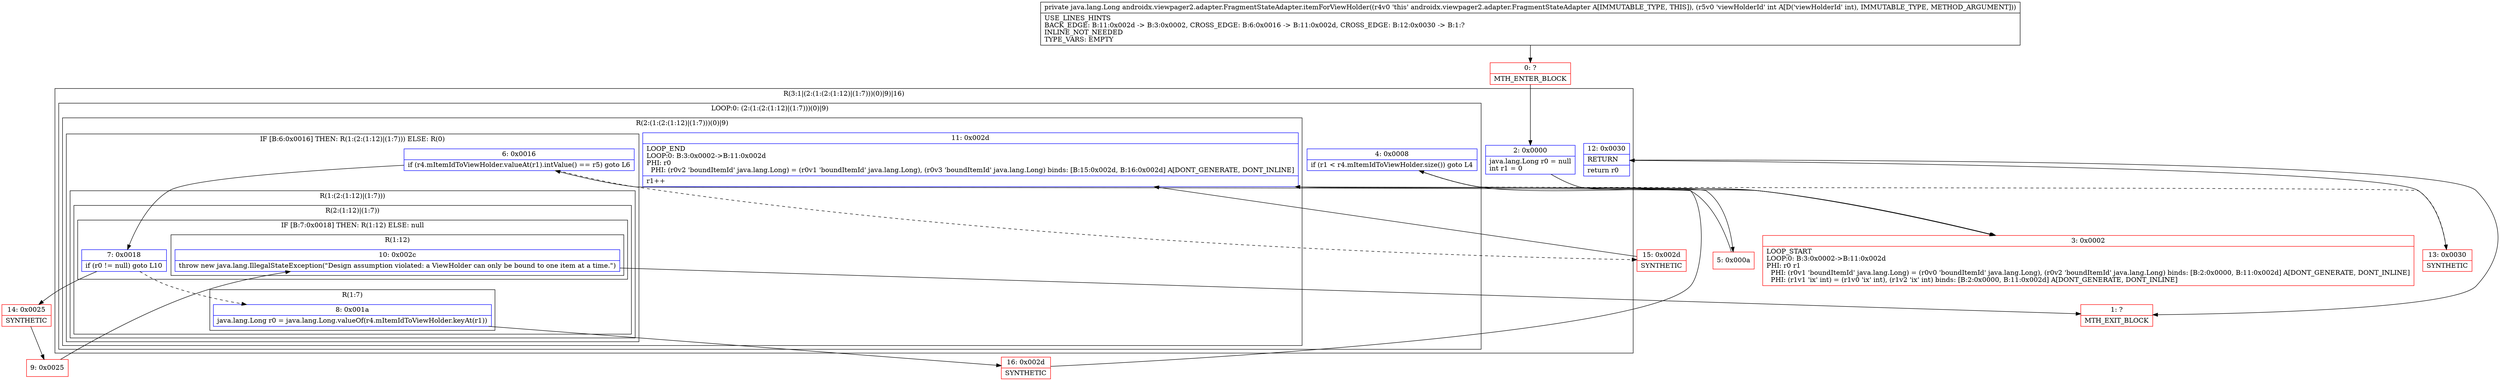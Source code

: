 digraph "CFG forandroidx.viewpager2.adapter.FragmentStateAdapter.itemForViewHolder(I)Ljava\/lang\/Long;" {
subgraph cluster_Region_682157729 {
label = "R(3:1|(2:(1:(2:(1:12)|(1:7)))(0)|9)|16)";
node [shape=record,color=blue];
Node_2 [shape=record,label="{2\:\ 0x0000|java.lang.Long r0 = null\lint r1 = 0\l}"];
subgraph cluster_LoopRegion_1308630432 {
label = "LOOP:0: (2:(1:(2:(1:12)|(1:7)))(0)|9)";
node [shape=record,color=blue];
Node_4 [shape=record,label="{4\:\ 0x0008|if (r1 \< r4.mItemIdToViewHolder.size()) goto L4\l}"];
subgraph cluster_Region_561145647 {
label = "R(2:(1:(2:(1:12)|(1:7)))(0)|9)";
node [shape=record,color=blue];
subgraph cluster_IfRegion_1318902190 {
label = "IF [B:6:0x0016] THEN: R(1:(2:(1:12)|(1:7))) ELSE: R(0)";
node [shape=record,color=blue];
Node_6 [shape=record,label="{6\:\ 0x0016|if (r4.mItemIdToViewHolder.valueAt(r1).intValue() == r5) goto L6\l}"];
subgraph cluster_Region_85768584 {
label = "R(1:(2:(1:12)|(1:7)))";
node [shape=record,color=blue];
subgraph cluster_Region_571116670 {
label = "R(2:(1:12)|(1:7))";
node [shape=record,color=blue];
subgraph cluster_IfRegion_1934119541 {
label = "IF [B:7:0x0018] THEN: R(1:12) ELSE: null";
node [shape=record,color=blue];
Node_7 [shape=record,label="{7\:\ 0x0018|if (r0 != null) goto L10\l}"];
subgraph cluster_Region_1465650427 {
label = "R(1:12)";
node [shape=record,color=blue];
Node_10 [shape=record,label="{10\:\ 0x002c|throw new java.lang.IllegalStateException(\"Design assumption violated: a ViewHolder can only be bound to one item at a time.\")\l}"];
}
}
subgraph cluster_Region_593070852 {
label = "R(1:7)";
node [shape=record,color=blue];
Node_8 [shape=record,label="{8\:\ 0x001a|java.lang.Long r0 = java.lang.Long.valueOf(r4.mItemIdToViewHolder.keyAt(r1))\l}"];
}
}
}
subgraph cluster_Region_903097712 {
label = "R(0)";
node [shape=record,color=blue];
}
}
Node_11 [shape=record,label="{11\:\ 0x002d|LOOP_END\lLOOP:0: B:3:0x0002\-\>B:11:0x002d\lPHI: r0 \l  PHI: (r0v2 'boundItemId' java.lang.Long) = (r0v1 'boundItemId' java.lang.Long), (r0v3 'boundItemId' java.lang.Long) binds: [B:15:0x002d, B:16:0x002d] A[DONT_GENERATE, DONT_INLINE]\l|r1++\l}"];
}
}
Node_12 [shape=record,label="{12\:\ 0x0030|RETURN\l|return r0\l}"];
}
Node_0 [shape=record,color=red,label="{0\:\ ?|MTH_ENTER_BLOCK\l}"];
Node_3 [shape=record,color=red,label="{3\:\ 0x0002|LOOP_START\lLOOP:0: B:3:0x0002\-\>B:11:0x002d\lPHI: r0 r1 \l  PHI: (r0v1 'boundItemId' java.lang.Long) = (r0v0 'boundItemId' java.lang.Long), (r0v2 'boundItemId' java.lang.Long) binds: [B:2:0x0000, B:11:0x002d] A[DONT_GENERATE, DONT_INLINE]\l  PHI: (r1v1 'ix' int) = (r1v0 'ix' int), (r1v2 'ix' int) binds: [B:2:0x0000, B:11:0x002d] A[DONT_GENERATE, DONT_INLINE]\l}"];
Node_5 [shape=record,color=red,label="{5\:\ 0x000a}"];
Node_16 [shape=record,color=red,label="{16\:\ 0x002d|SYNTHETIC\l}"];
Node_14 [shape=record,color=red,label="{14\:\ 0x0025|SYNTHETIC\l}"];
Node_9 [shape=record,color=red,label="{9\:\ 0x0025}"];
Node_1 [shape=record,color=red,label="{1\:\ ?|MTH_EXIT_BLOCK\l}"];
Node_15 [shape=record,color=red,label="{15\:\ 0x002d|SYNTHETIC\l}"];
Node_13 [shape=record,color=red,label="{13\:\ 0x0030|SYNTHETIC\l}"];
MethodNode[shape=record,label="{private java.lang.Long androidx.viewpager2.adapter.FragmentStateAdapter.itemForViewHolder((r4v0 'this' androidx.viewpager2.adapter.FragmentStateAdapter A[IMMUTABLE_TYPE, THIS]), (r5v0 'viewHolderId' int A[D('viewHolderId' int), IMMUTABLE_TYPE, METHOD_ARGUMENT]))  | USE_LINES_HINTS\lBACK_EDGE: B:11:0x002d \-\> B:3:0x0002, CROSS_EDGE: B:6:0x0016 \-\> B:11:0x002d, CROSS_EDGE: B:12:0x0030 \-\> B:1:?\lINLINE_NOT_NEEDED\lTYPE_VARS: EMPTY\l}"];
MethodNode -> Node_0;Node_2 -> Node_3;
Node_4 -> Node_5;
Node_4 -> Node_13[style=dashed];
Node_6 -> Node_7;
Node_6 -> Node_15[style=dashed];
Node_7 -> Node_8[style=dashed];
Node_7 -> Node_14;
Node_10 -> Node_1;
Node_8 -> Node_16;
Node_11 -> Node_3;
Node_12 -> Node_1;
Node_0 -> Node_2;
Node_3 -> Node_4;
Node_5 -> Node_6;
Node_16 -> Node_11;
Node_14 -> Node_9;
Node_9 -> Node_10;
Node_15 -> Node_11;
Node_13 -> Node_12;
}

